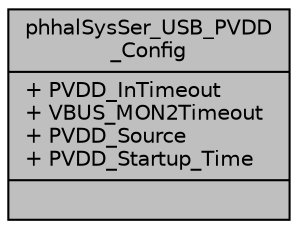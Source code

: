 digraph "phhalSysSer_USB_PVDD_Config"
{
  edge [fontname="Helvetica",fontsize="10",labelfontname="Helvetica",labelfontsize="10"];
  node [fontname="Helvetica",fontsize="10",shape=record];
  Node0 [label="{phhalSysSer_USB_PVDD\l_Config\n|+ PVDD_InTimeout\l+ VBUS_MON2Timeout\l+ PVDD_Source\l+ PVDD_Startup_Time\l|}",height=0.2,width=0.4,color="black", fillcolor="grey75", style="filled", fontcolor="black"];
}
